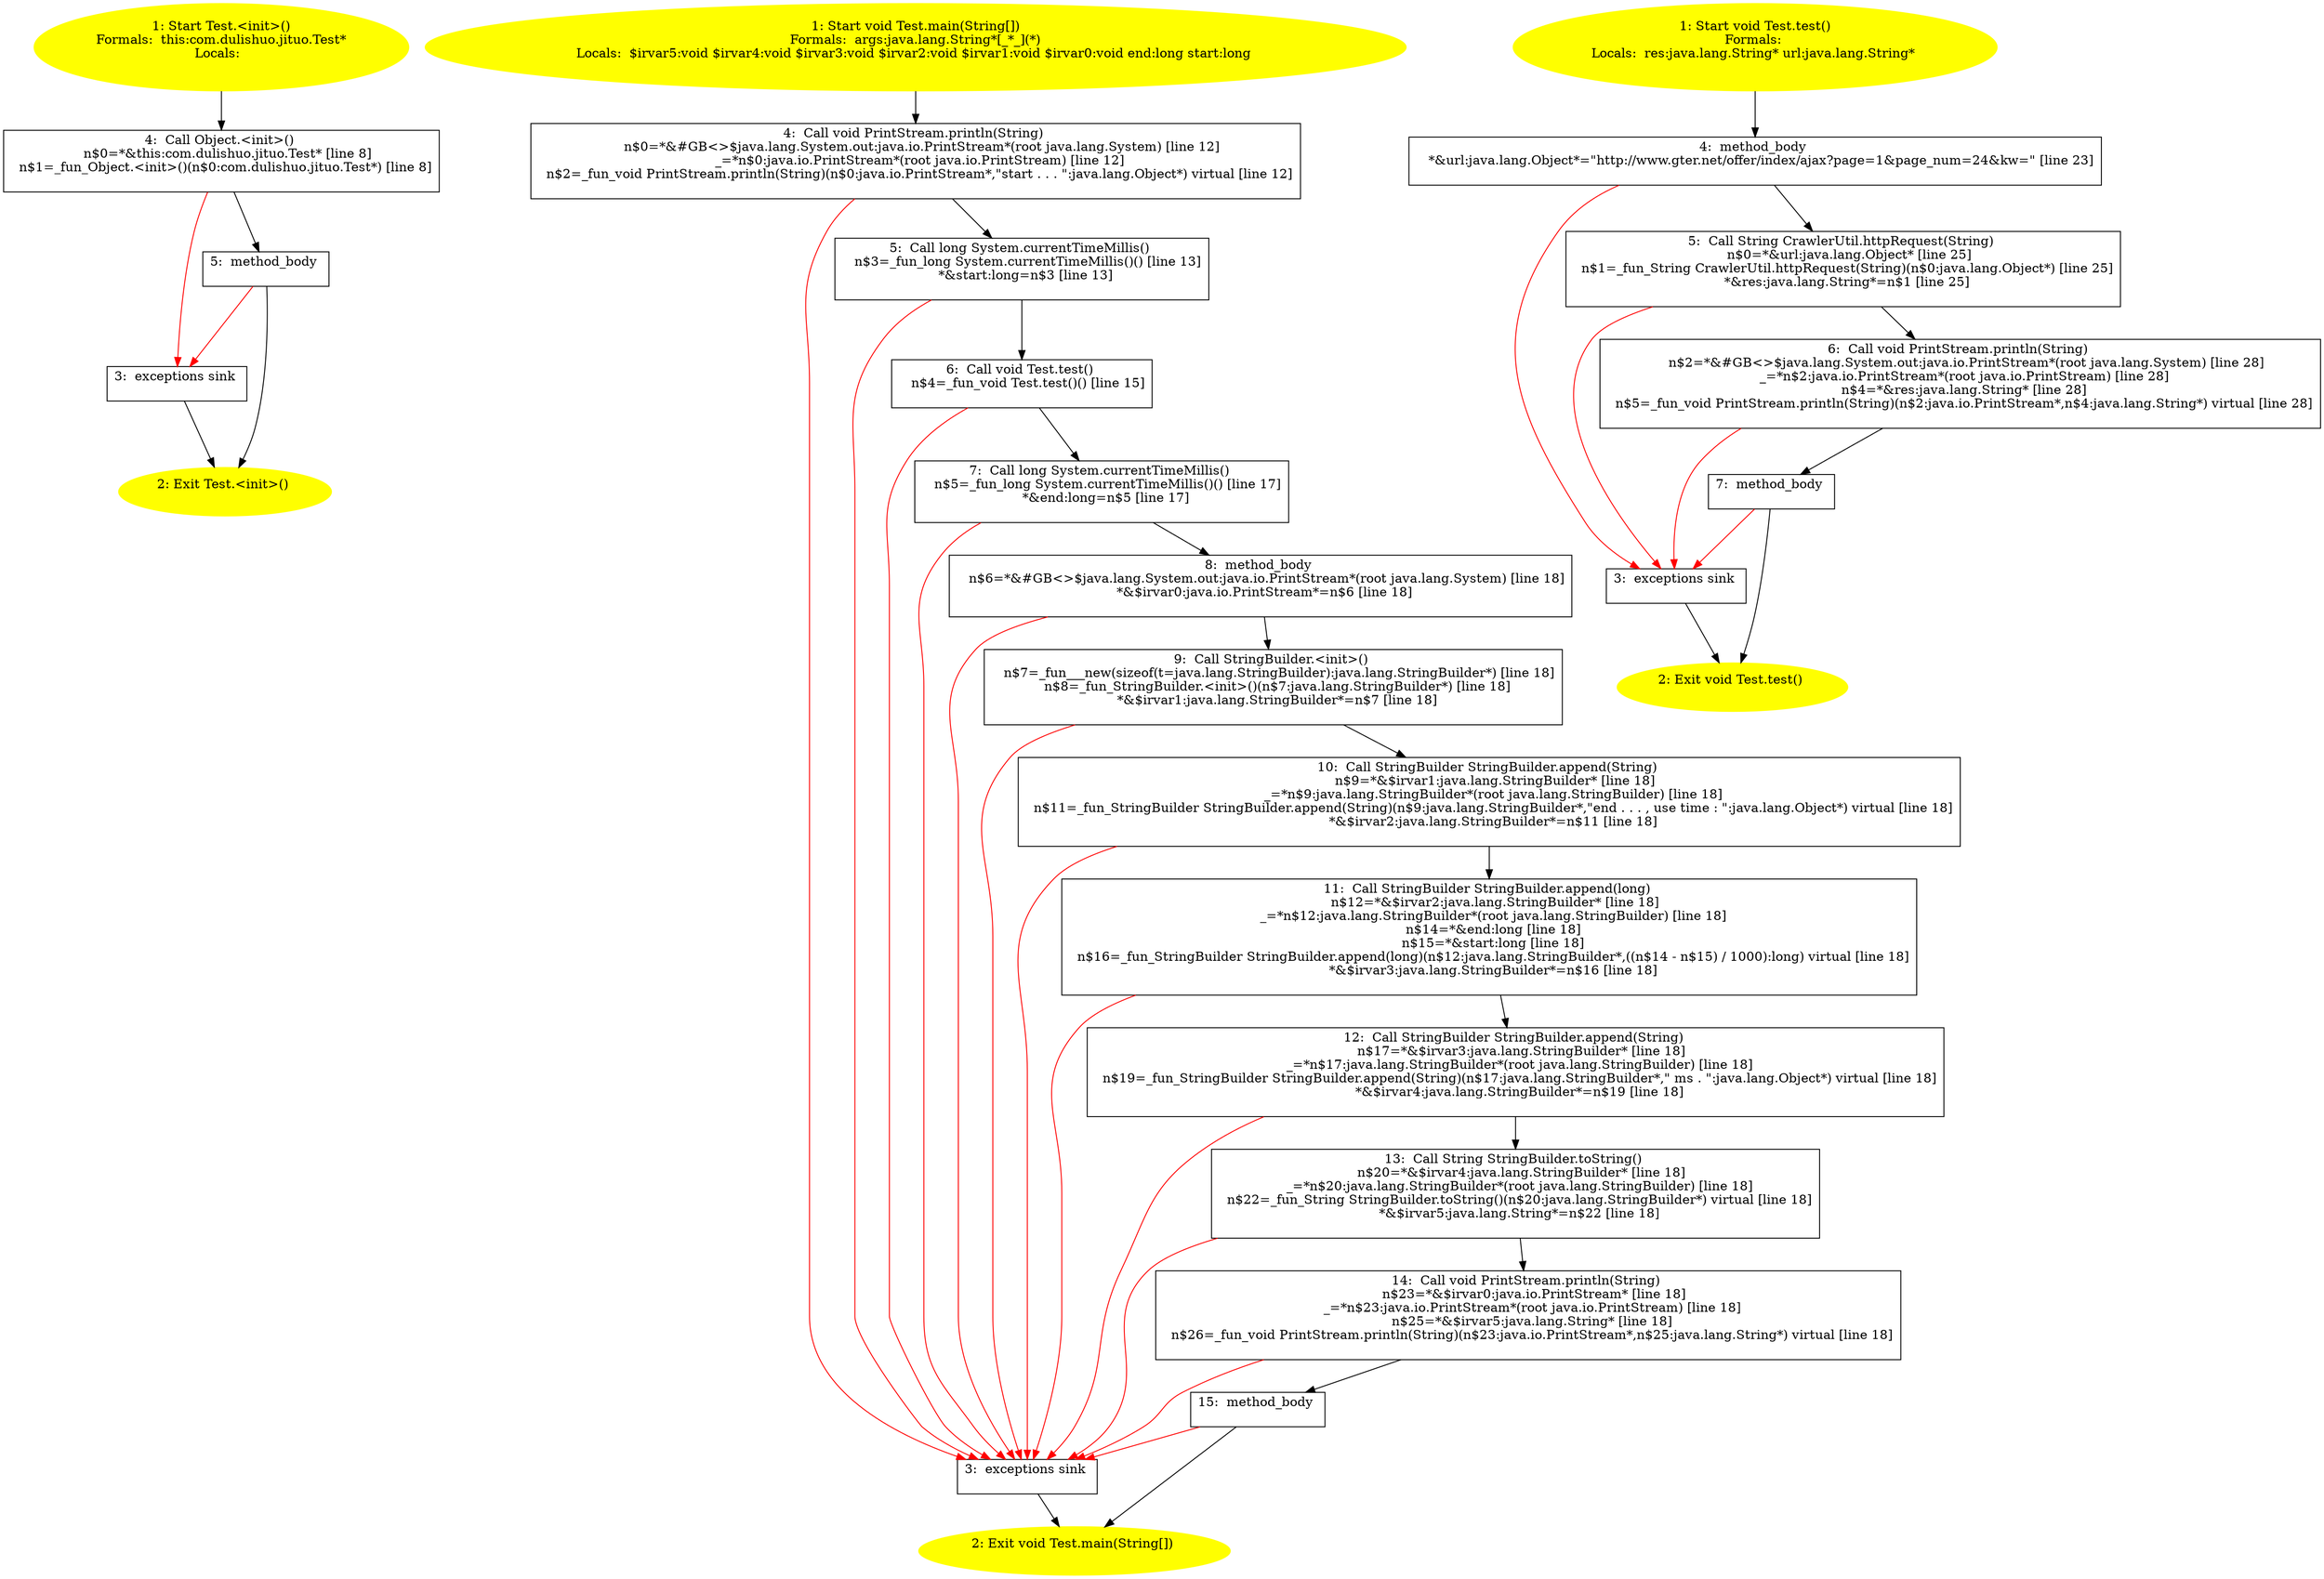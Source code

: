 /* @generated */
digraph cfg {
"com.dulishuo.jituo.Test.<init>().d93e50000554129ebd31755091693de8_1" [label="1: Start Test.<init>()\nFormals:  this:com.dulishuo.jituo.Test*\nLocals:  \n  " color=yellow style=filled]
	

	 "com.dulishuo.jituo.Test.<init>().d93e50000554129ebd31755091693de8_1" -> "com.dulishuo.jituo.Test.<init>().d93e50000554129ebd31755091693de8_4" ;
"com.dulishuo.jituo.Test.<init>().d93e50000554129ebd31755091693de8_2" [label="2: Exit Test.<init>() \n  " color=yellow style=filled]
	

"com.dulishuo.jituo.Test.<init>().d93e50000554129ebd31755091693de8_3" [label="3:  exceptions sink \n  " shape="box"]
	

	 "com.dulishuo.jituo.Test.<init>().d93e50000554129ebd31755091693de8_3" -> "com.dulishuo.jituo.Test.<init>().d93e50000554129ebd31755091693de8_2" ;
"com.dulishuo.jituo.Test.<init>().d93e50000554129ebd31755091693de8_4" [label="4:  Call Object.<init>() \n   n$0=*&this:com.dulishuo.jituo.Test* [line 8]\n  n$1=_fun_Object.<init>()(n$0:com.dulishuo.jituo.Test*) [line 8]\n " shape="box"]
	

	 "com.dulishuo.jituo.Test.<init>().d93e50000554129ebd31755091693de8_4" -> "com.dulishuo.jituo.Test.<init>().d93e50000554129ebd31755091693de8_5" ;
	 "com.dulishuo.jituo.Test.<init>().d93e50000554129ebd31755091693de8_4" -> "com.dulishuo.jituo.Test.<init>().d93e50000554129ebd31755091693de8_3" [color="red" ];
"com.dulishuo.jituo.Test.<init>().d93e50000554129ebd31755091693de8_5" [label="5:  method_body \n  " shape="box"]
	

	 "com.dulishuo.jituo.Test.<init>().d93e50000554129ebd31755091693de8_5" -> "com.dulishuo.jituo.Test.<init>().d93e50000554129ebd31755091693de8_2" ;
	 "com.dulishuo.jituo.Test.<init>().d93e50000554129ebd31755091693de8_5" -> "com.dulishuo.jituo.Test.<init>().d93e50000554129ebd31755091693de8_3" [color="red" ];
"com.dulishuo.jituo.Test.main(java.lang.String[]):void.92fcde334c0d95f29cbe4d559cae8f59_1" [label="1: Start void Test.main(String[])\nFormals:  args:java.lang.String*[_*_](*)\nLocals:  $irvar5:void $irvar4:void $irvar3:void $irvar2:void $irvar1:void $irvar0:void end:long start:long \n  " color=yellow style=filled]
	

	 "com.dulishuo.jituo.Test.main(java.lang.String[]):void.92fcde334c0d95f29cbe4d559cae8f59_1" -> "com.dulishuo.jituo.Test.main(java.lang.String[]):void.92fcde334c0d95f29cbe4d559cae8f59_4" ;
"com.dulishuo.jituo.Test.main(java.lang.String[]):void.92fcde334c0d95f29cbe4d559cae8f59_2" [label="2: Exit void Test.main(String[]) \n  " color=yellow style=filled]
	

"com.dulishuo.jituo.Test.main(java.lang.String[]):void.92fcde334c0d95f29cbe4d559cae8f59_3" [label="3:  exceptions sink \n  " shape="box"]
	

	 "com.dulishuo.jituo.Test.main(java.lang.String[]):void.92fcde334c0d95f29cbe4d559cae8f59_3" -> "com.dulishuo.jituo.Test.main(java.lang.String[]):void.92fcde334c0d95f29cbe4d559cae8f59_2" ;
"com.dulishuo.jituo.Test.main(java.lang.String[]):void.92fcde334c0d95f29cbe4d559cae8f59_4" [label="4:  Call void PrintStream.println(String) \n   n$0=*&#GB<>$java.lang.System.out:java.io.PrintStream*(root java.lang.System) [line 12]\n  _=*n$0:java.io.PrintStream*(root java.io.PrintStream) [line 12]\n  n$2=_fun_void PrintStream.println(String)(n$0:java.io.PrintStream*,\"start . . . \":java.lang.Object*) virtual [line 12]\n " shape="box"]
	

	 "com.dulishuo.jituo.Test.main(java.lang.String[]):void.92fcde334c0d95f29cbe4d559cae8f59_4" -> "com.dulishuo.jituo.Test.main(java.lang.String[]):void.92fcde334c0d95f29cbe4d559cae8f59_5" ;
	 "com.dulishuo.jituo.Test.main(java.lang.String[]):void.92fcde334c0d95f29cbe4d559cae8f59_4" -> "com.dulishuo.jituo.Test.main(java.lang.String[]):void.92fcde334c0d95f29cbe4d559cae8f59_3" [color="red" ];
"com.dulishuo.jituo.Test.main(java.lang.String[]):void.92fcde334c0d95f29cbe4d559cae8f59_5" [label="5:  Call long System.currentTimeMillis() \n   n$3=_fun_long System.currentTimeMillis()() [line 13]\n  *&start:long=n$3 [line 13]\n " shape="box"]
	

	 "com.dulishuo.jituo.Test.main(java.lang.String[]):void.92fcde334c0d95f29cbe4d559cae8f59_5" -> "com.dulishuo.jituo.Test.main(java.lang.String[]):void.92fcde334c0d95f29cbe4d559cae8f59_6" ;
	 "com.dulishuo.jituo.Test.main(java.lang.String[]):void.92fcde334c0d95f29cbe4d559cae8f59_5" -> "com.dulishuo.jituo.Test.main(java.lang.String[]):void.92fcde334c0d95f29cbe4d559cae8f59_3" [color="red" ];
"com.dulishuo.jituo.Test.main(java.lang.String[]):void.92fcde334c0d95f29cbe4d559cae8f59_6" [label="6:  Call void Test.test() \n   n$4=_fun_void Test.test()() [line 15]\n " shape="box"]
	

	 "com.dulishuo.jituo.Test.main(java.lang.String[]):void.92fcde334c0d95f29cbe4d559cae8f59_6" -> "com.dulishuo.jituo.Test.main(java.lang.String[]):void.92fcde334c0d95f29cbe4d559cae8f59_7" ;
	 "com.dulishuo.jituo.Test.main(java.lang.String[]):void.92fcde334c0d95f29cbe4d559cae8f59_6" -> "com.dulishuo.jituo.Test.main(java.lang.String[]):void.92fcde334c0d95f29cbe4d559cae8f59_3" [color="red" ];
"com.dulishuo.jituo.Test.main(java.lang.String[]):void.92fcde334c0d95f29cbe4d559cae8f59_7" [label="7:  Call long System.currentTimeMillis() \n   n$5=_fun_long System.currentTimeMillis()() [line 17]\n  *&end:long=n$5 [line 17]\n " shape="box"]
	

	 "com.dulishuo.jituo.Test.main(java.lang.String[]):void.92fcde334c0d95f29cbe4d559cae8f59_7" -> "com.dulishuo.jituo.Test.main(java.lang.String[]):void.92fcde334c0d95f29cbe4d559cae8f59_8" ;
	 "com.dulishuo.jituo.Test.main(java.lang.String[]):void.92fcde334c0d95f29cbe4d559cae8f59_7" -> "com.dulishuo.jituo.Test.main(java.lang.String[]):void.92fcde334c0d95f29cbe4d559cae8f59_3" [color="red" ];
"com.dulishuo.jituo.Test.main(java.lang.String[]):void.92fcde334c0d95f29cbe4d559cae8f59_8" [label="8:  method_body \n   n$6=*&#GB<>$java.lang.System.out:java.io.PrintStream*(root java.lang.System) [line 18]\n  *&$irvar0:java.io.PrintStream*=n$6 [line 18]\n " shape="box"]
	

	 "com.dulishuo.jituo.Test.main(java.lang.String[]):void.92fcde334c0d95f29cbe4d559cae8f59_8" -> "com.dulishuo.jituo.Test.main(java.lang.String[]):void.92fcde334c0d95f29cbe4d559cae8f59_9" ;
	 "com.dulishuo.jituo.Test.main(java.lang.String[]):void.92fcde334c0d95f29cbe4d559cae8f59_8" -> "com.dulishuo.jituo.Test.main(java.lang.String[]):void.92fcde334c0d95f29cbe4d559cae8f59_3" [color="red" ];
"com.dulishuo.jituo.Test.main(java.lang.String[]):void.92fcde334c0d95f29cbe4d559cae8f59_9" [label="9:  Call StringBuilder.<init>() \n   n$7=_fun___new(sizeof(t=java.lang.StringBuilder):java.lang.StringBuilder*) [line 18]\n  n$8=_fun_StringBuilder.<init>()(n$7:java.lang.StringBuilder*) [line 18]\n  *&$irvar1:java.lang.StringBuilder*=n$7 [line 18]\n " shape="box"]
	

	 "com.dulishuo.jituo.Test.main(java.lang.String[]):void.92fcde334c0d95f29cbe4d559cae8f59_9" -> "com.dulishuo.jituo.Test.main(java.lang.String[]):void.92fcde334c0d95f29cbe4d559cae8f59_10" ;
	 "com.dulishuo.jituo.Test.main(java.lang.String[]):void.92fcde334c0d95f29cbe4d559cae8f59_9" -> "com.dulishuo.jituo.Test.main(java.lang.String[]):void.92fcde334c0d95f29cbe4d559cae8f59_3" [color="red" ];
"com.dulishuo.jituo.Test.main(java.lang.String[]):void.92fcde334c0d95f29cbe4d559cae8f59_10" [label="10:  Call StringBuilder StringBuilder.append(String) \n   n$9=*&$irvar1:java.lang.StringBuilder* [line 18]\n  _=*n$9:java.lang.StringBuilder*(root java.lang.StringBuilder) [line 18]\n  n$11=_fun_StringBuilder StringBuilder.append(String)(n$9:java.lang.StringBuilder*,\"end . . . , use time : \":java.lang.Object*) virtual [line 18]\n  *&$irvar2:java.lang.StringBuilder*=n$11 [line 18]\n " shape="box"]
	

	 "com.dulishuo.jituo.Test.main(java.lang.String[]):void.92fcde334c0d95f29cbe4d559cae8f59_10" -> "com.dulishuo.jituo.Test.main(java.lang.String[]):void.92fcde334c0d95f29cbe4d559cae8f59_11" ;
	 "com.dulishuo.jituo.Test.main(java.lang.String[]):void.92fcde334c0d95f29cbe4d559cae8f59_10" -> "com.dulishuo.jituo.Test.main(java.lang.String[]):void.92fcde334c0d95f29cbe4d559cae8f59_3" [color="red" ];
"com.dulishuo.jituo.Test.main(java.lang.String[]):void.92fcde334c0d95f29cbe4d559cae8f59_11" [label="11:  Call StringBuilder StringBuilder.append(long) \n   n$12=*&$irvar2:java.lang.StringBuilder* [line 18]\n  _=*n$12:java.lang.StringBuilder*(root java.lang.StringBuilder) [line 18]\n  n$14=*&end:long [line 18]\n  n$15=*&start:long [line 18]\n  n$16=_fun_StringBuilder StringBuilder.append(long)(n$12:java.lang.StringBuilder*,((n$14 - n$15) / 1000):long) virtual [line 18]\n  *&$irvar3:java.lang.StringBuilder*=n$16 [line 18]\n " shape="box"]
	

	 "com.dulishuo.jituo.Test.main(java.lang.String[]):void.92fcde334c0d95f29cbe4d559cae8f59_11" -> "com.dulishuo.jituo.Test.main(java.lang.String[]):void.92fcde334c0d95f29cbe4d559cae8f59_12" ;
	 "com.dulishuo.jituo.Test.main(java.lang.String[]):void.92fcde334c0d95f29cbe4d559cae8f59_11" -> "com.dulishuo.jituo.Test.main(java.lang.String[]):void.92fcde334c0d95f29cbe4d559cae8f59_3" [color="red" ];
"com.dulishuo.jituo.Test.main(java.lang.String[]):void.92fcde334c0d95f29cbe4d559cae8f59_12" [label="12:  Call StringBuilder StringBuilder.append(String) \n   n$17=*&$irvar3:java.lang.StringBuilder* [line 18]\n  _=*n$17:java.lang.StringBuilder*(root java.lang.StringBuilder) [line 18]\n  n$19=_fun_StringBuilder StringBuilder.append(String)(n$17:java.lang.StringBuilder*,\" ms . \":java.lang.Object*) virtual [line 18]\n  *&$irvar4:java.lang.StringBuilder*=n$19 [line 18]\n " shape="box"]
	

	 "com.dulishuo.jituo.Test.main(java.lang.String[]):void.92fcde334c0d95f29cbe4d559cae8f59_12" -> "com.dulishuo.jituo.Test.main(java.lang.String[]):void.92fcde334c0d95f29cbe4d559cae8f59_13" ;
	 "com.dulishuo.jituo.Test.main(java.lang.String[]):void.92fcde334c0d95f29cbe4d559cae8f59_12" -> "com.dulishuo.jituo.Test.main(java.lang.String[]):void.92fcde334c0d95f29cbe4d559cae8f59_3" [color="red" ];
"com.dulishuo.jituo.Test.main(java.lang.String[]):void.92fcde334c0d95f29cbe4d559cae8f59_13" [label="13:  Call String StringBuilder.toString() \n   n$20=*&$irvar4:java.lang.StringBuilder* [line 18]\n  _=*n$20:java.lang.StringBuilder*(root java.lang.StringBuilder) [line 18]\n  n$22=_fun_String StringBuilder.toString()(n$20:java.lang.StringBuilder*) virtual [line 18]\n  *&$irvar5:java.lang.String*=n$22 [line 18]\n " shape="box"]
	

	 "com.dulishuo.jituo.Test.main(java.lang.String[]):void.92fcde334c0d95f29cbe4d559cae8f59_13" -> "com.dulishuo.jituo.Test.main(java.lang.String[]):void.92fcde334c0d95f29cbe4d559cae8f59_14" ;
	 "com.dulishuo.jituo.Test.main(java.lang.String[]):void.92fcde334c0d95f29cbe4d559cae8f59_13" -> "com.dulishuo.jituo.Test.main(java.lang.String[]):void.92fcde334c0d95f29cbe4d559cae8f59_3" [color="red" ];
"com.dulishuo.jituo.Test.main(java.lang.String[]):void.92fcde334c0d95f29cbe4d559cae8f59_14" [label="14:  Call void PrintStream.println(String) \n   n$23=*&$irvar0:java.io.PrintStream* [line 18]\n  _=*n$23:java.io.PrintStream*(root java.io.PrintStream) [line 18]\n  n$25=*&$irvar5:java.lang.String* [line 18]\n  n$26=_fun_void PrintStream.println(String)(n$23:java.io.PrintStream*,n$25:java.lang.String*) virtual [line 18]\n " shape="box"]
	

	 "com.dulishuo.jituo.Test.main(java.lang.String[]):void.92fcde334c0d95f29cbe4d559cae8f59_14" -> "com.dulishuo.jituo.Test.main(java.lang.String[]):void.92fcde334c0d95f29cbe4d559cae8f59_15" ;
	 "com.dulishuo.jituo.Test.main(java.lang.String[]):void.92fcde334c0d95f29cbe4d559cae8f59_14" -> "com.dulishuo.jituo.Test.main(java.lang.String[]):void.92fcde334c0d95f29cbe4d559cae8f59_3" [color="red" ];
"com.dulishuo.jituo.Test.main(java.lang.String[]):void.92fcde334c0d95f29cbe4d559cae8f59_15" [label="15:  method_body \n  " shape="box"]
	

	 "com.dulishuo.jituo.Test.main(java.lang.String[]):void.92fcde334c0d95f29cbe4d559cae8f59_15" -> "com.dulishuo.jituo.Test.main(java.lang.String[]):void.92fcde334c0d95f29cbe4d559cae8f59_2" ;
	 "com.dulishuo.jituo.Test.main(java.lang.String[]):void.92fcde334c0d95f29cbe4d559cae8f59_15" -> "com.dulishuo.jituo.Test.main(java.lang.String[]):void.92fcde334c0d95f29cbe4d559cae8f59_3" [color="red" ];
"com.dulishuo.jituo.Test.test():void.d7ba9ff51137f1219a212a43744ff2ee_1" [label="1: Start void Test.test()\nFormals: \nLocals:  res:java.lang.String* url:java.lang.String* \n  " color=yellow style=filled]
	

	 "com.dulishuo.jituo.Test.test():void.d7ba9ff51137f1219a212a43744ff2ee_1" -> "com.dulishuo.jituo.Test.test():void.d7ba9ff51137f1219a212a43744ff2ee_4" ;
"com.dulishuo.jituo.Test.test():void.d7ba9ff51137f1219a212a43744ff2ee_2" [label="2: Exit void Test.test() \n  " color=yellow style=filled]
	

"com.dulishuo.jituo.Test.test():void.d7ba9ff51137f1219a212a43744ff2ee_3" [label="3:  exceptions sink \n  " shape="box"]
	

	 "com.dulishuo.jituo.Test.test():void.d7ba9ff51137f1219a212a43744ff2ee_3" -> "com.dulishuo.jituo.Test.test():void.d7ba9ff51137f1219a212a43744ff2ee_2" ;
"com.dulishuo.jituo.Test.test():void.d7ba9ff51137f1219a212a43744ff2ee_4" [label="4:  method_body \n   *&url:java.lang.Object*=\"http://www.gter.net/offer/index/ajax?page=1&page_num=24&kw=\" [line 23]\n " shape="box"]
	

	 "com.dulishuo.jituo.Test.test():void.d7ba9ff51137f1219a212a43744ff2ee_4" -> "com.dulishuo.jituo.Test.test():void.d7ba9ff51137f1219a212a43744ff2ee_5" ;
	 "com.dulishuo.jituo.Test.test():void.d7ba9ff51137f1219a212a43744ff2ee_4" -> "com.dulishuo.jituo.Test.test():void.d7ba9ff51137f1219a212a43744ff2ee_3" [color="red" ];
"com.dulishuo.jituo.Test.test():void.d7ba9ff51137f1219a212a43744ff2ee_5" [label="5:  Call String CrawlerUtil.httpRequest(String) \n   n$0=*&url:java.lang.Object* [line 25]\n  n$1=_fun_String CrawlerUtil.httpRequest(String)(n$0:java.lang.Object*) [line 25]\n  *&res:java.lang.String*=n$1 [line 25]\n " shape="box"]
	

	 "com.dulishuo.jituo.Test.test():void.d7ba9ff51137f1219a212a43744ff2ee_5" -> "com.dulishuo.jituo.Test.test():void.d7ba9ff51137f1219a212a43744ff2ee_6" ;
	 "com.dulishuo.jituo.Test.test():void.d7ba9ff51137f1219a212a43744ff2ee_5" -> "com.dulishuo.jituo.Test.test():void.d7ba9ff51137f1219a212a43744ff2ee_3" [color="red" ];
"com.dulishuo.jituo.Test.test():void.d7ba9ff51137f1219a212a43744ff2ee_6" [label="6:  Call void PrintStream.println(String) \n   n$2=*&#GB<>$java.lang.System.out:java.io.PrintStream*(root java.lang.System) [line 28]\n  _=*n$2:java.io.PrintStream*(root java.io.PrintStream) [line 28]\n  n$4=*&res:java.lang.String* [line 28]\n  n$5=_fun_void PrintStream.println(String)(n$2:java.io.PrintStream*,n$4:java.lang.String*) virtual [line 28]\n " shape="box"]
	

	 "com.dulishuo.jituo.Test.test():void.d7ba9ff51137f1219a212a43744ff2ee_6" -> "com.dulishuo.jituo.Test.test():void.d7ba9ff51137f1219a212a43744ff2ee_7" ;
	 "com.dulishuo.jituo.Test.test():void.d7ba9ff51137f1219a212a43744ff2ee_6" -> "com.dulishuo.jituo.Test.test():void.d7ba9ff51137f1219a212a43744ff2ee_3" [color="red" ];
"com.dulishuo.jituo.Test.test():void.d7ba9ff51137f1219a212a43744ff2ee_7" [label="7:  method_body \n  " shape="box"]
	

	 "com.dulishuo.jituo.Test.test():void.d7ba9ff51137f1219a212a43744ff2ee_7" -> "com.dulishuo.jituo.Test.test():void.d7ba9ff51137f1219a212a43744ff2ee_2" ;
	 "com.dulishuo.jituo.Test.test():void.d7ba9ff51137f1219a212a43744ff2ee_7" -> "com.dulishuo.jituo.Test.test():void.d7ba9ff51137f1219a212a43744ff2ee_3" [color="red" ];
}
